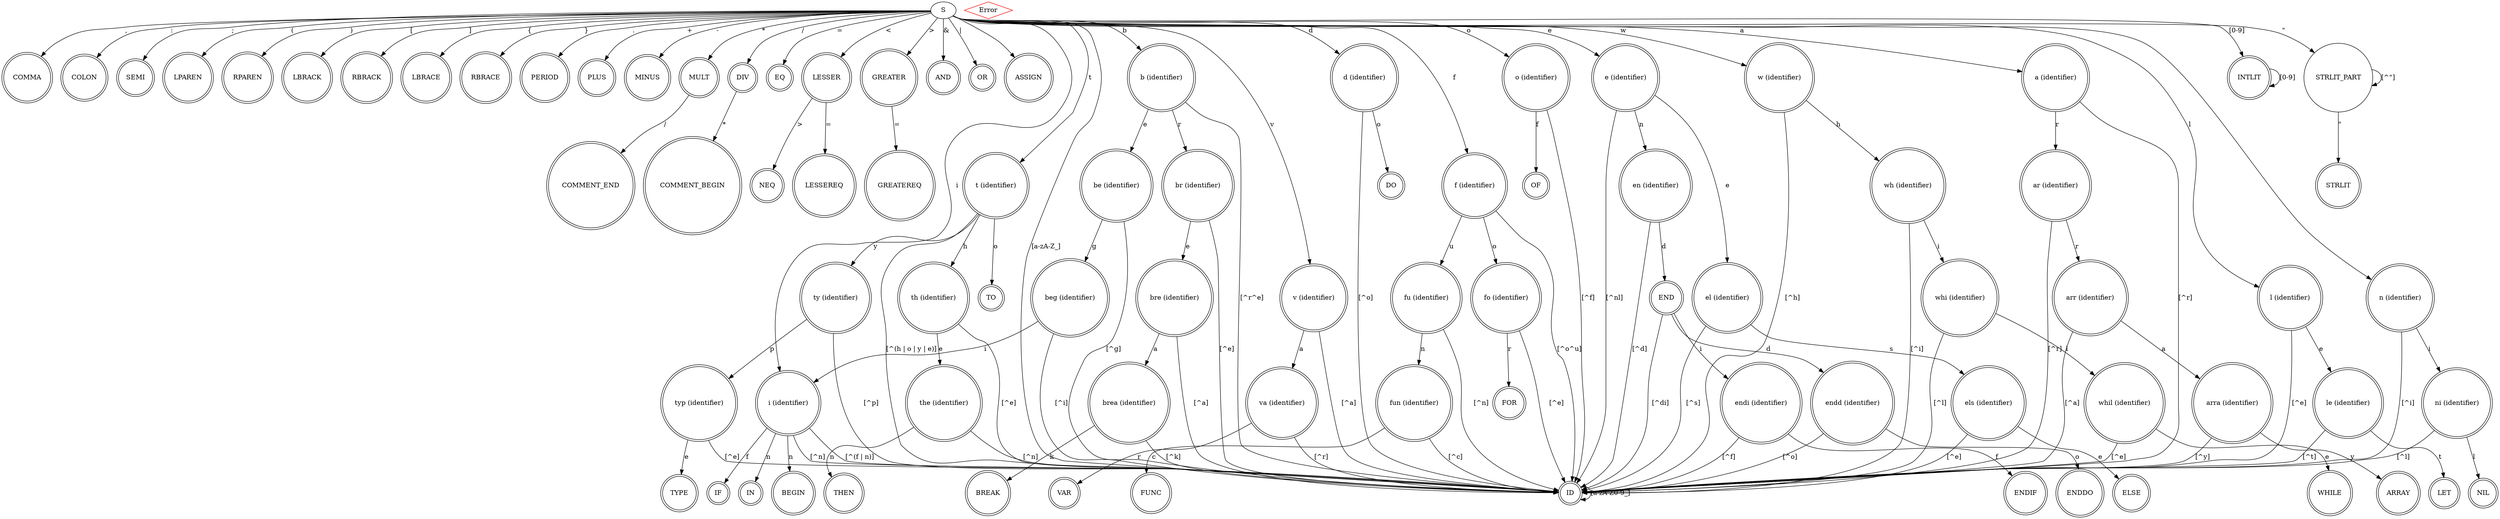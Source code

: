 digraph tiger {
	//	start state
	S;

	//	syntax error
	Error [color=red, shape=diamond];

	//	token types
	node [shape=doublecircle];
	S -> COMMA [label=","];
	S -> COLON [label=":"];
	S -> SEMI [label=";"];
	S -> LPAREN [label="("];
	S -> RPAREN [label=")"];
	S -> LBRACK [label="["];
	S -> RBRACK [label="]"];
	S -> LBRACE [label="{"];
	S -> RBRACE [label="}"];
	S -> PERIOD [label="."];
	S -> PLUS [label="+"];
	S -> MINUS [label="-"];
	S -> MULT [label="*"];
	S -> DIV [label="/"];
	S -> EQ [label="="];
	
	S -> LESSER [label="<"];
	LESSER -> NEQ [label=">"];
	S -> GREATER [label=">"];
	LESSER -> LESSEREQ [label="="];
	GREATER -> GREATEREQ [label="="];
	S -> AND [label="&"];
	S -> OR [label="|"];
	S -> ASSIGN [label=""];

	//	keywords
	ARRAY
	S -> a [label="a"];
	a [label="a (identifier)"];
	a -> ar [label="r"];
	a -> ID [label="[^r]"];
	ar [label="ar (identifier)"];
	ar -> arr [label="r"];
	ar -> ID [label="[^r]"];
	arr [label="arr (identifier)"];
	arr -> arra [label="a"];
	arr -> ID [label="[^a]"];
	arra [label="arra (identifier)"];
	arra -> ARRAY [label="y"];
	arra -> ID [label="[^y]"];

	//	TODO: tim
	BREAK
	S -> b [label="b"];
	b [label="b (identifier)"];
	b -> br [label="r"];
	b -> ID [label="[^r^e]"];
	br [label="br (identifier)"];
	br -> bre [label="e"];
	br -> ID [label="[^e]"];
	bre [label="bre (identifier)"];
	bre -> brea [label="a"];
	bre -> ID [label="[^a]"];
	brea [label="brea (identifier)"];
	brea -> BREAK [label="k"];
	brea -> ID [label="[^k]"];

	BEGIN
	b -> eBEGIN [label="e"];
	eBEGIN [label="be (identifier)"];
	eBEGIN -> g [label="g"];
	eBEGIN -> ID [label="[^g]"];
	g [label="beg (identifier)"];
	g -> i [label="i"];
	g -> ID [label="[^i]"];
	i [label="begi (identifier)"];
	i -> BEGIN[label="n"];
	i -> ID [label="[^n]"];

	DO
	S -> d [label="d"];
	d [label="d (identifier)"];	
	d -> ID [label="[^o]"];
	d -> DO [label="o"];
	FOR
	S -> f [label="f"];
	f [label="f (identifier)"];
	f -> fo [label="o"];
	f -> ID [label="[^o^u]"];
	fo [label="fo (identifier)"];
	fo -> FOR [label="r"];
	fo -> ID [label="[^e]"];
	FUNC
	f -> fu [label="u"];
	fu [label="fu (identifier)"];
	fu -> ID [label="[^n]"];
	fu -> fun [label="n"];
	fun -> FUNC [label="c"];
	fun -> ID [label="[^c]"];
	fun [label="fun (identifier)"];
	VAR
	S -> v [label="v"];
	v [label="v (identifier)"];
	v -> va [label="a"];
	v -> ID [label="[^a]"];
	va [label="va (identifier)"];
	va -> VAR [label="r"];
    va -> ID [label="[^r]"];

	//	TODO: matt
	IF;
	S -> i [label="i"];
	i [label="i (identifier)"];
	i -> ID [label="[^(f | n)]"];
	i -> IF [label="f"];


	IN;
	i -> IN [label="n"];

	LET;
	S -> l [label="l"];
	l [label="l (identifier)"];
	l -> ID [label="[^e]"];
	l -> le [label="e"];
	le [label="le (identifier)"];
	le -> ID [label="[^t]"];
	le -> LET [label ="t"];

	OF;
	S-> o [label="o"];
	o [label="o (identifier)"];
	o -> ID [label="[^f]"];
	o -> OF [label="f"];

	THEN;
	S -> t [label="t"];
	t [label="t (identifier)"];
	t -> ID [label="[^(h | o | y | e)]"];
	t -> th [label="h"];
	th [label="th (identifier)"];
	th -> ID [label="[^e]"];
	th -> the [label="e"];
	the [label="the (identifier)"];
	the -> ID [label="[^n]"];
	the -> THEN [label="n"];

	TO;
	t -> TO [label="o"];

	TYPE;
	t -> ty [label ="y"];
	ty [label="ty (identifier)"];
	ty -> ID [label="[^p]"];
	ty -> typ [label="p"];
	typ [label="typ (identifier)"];
	typ -> ID [label="[^e]"];
	typ -> TYPE [label="e"];


	ENDIF;
	S -> e [label="e"];
	e [label="e (identifier)"];
	e -> ID [label="[^nl]"];//
	e -> en [label="n"];
	en [label="en (identifier)"];
	en -> ID [label="[^d]"];
	en -> END [label="d"];
	END;//
	END -> ID [label="[^di]"];//
	END -> endi [label="i"];
	endi [label="endi (identifier)"];
	endi -> ID [label="[^f]"];
	endi -> ENDIF [label="f"];


	ENDDO;
	END -> endd [label="d"];
	endd -> ENDDO [label="o"];
	endd [label="endd (identifier)"];
	endd -> ID [label="[^o]"];


	ELSE;
	e -> el [label="e"];
	el [label="el (identifier)"];
	el -> els [label="s"];
	el -> ID [label="[^s]"];
	els [label="els (identifier)"];
	els -> ELSE [label="e"];
	els -> ID [label="[^e]"];


	END;


	WHILE;
	S -> w [label="w"];
	w -> wh [label="h"];
	w -> ID [label="[^h]"];
	w [label="w (identifier)"];
	wh -> whi [label="i"];
	wh -> ID [label="[^i]"];
	wh [label="wh (identifier)"];
	whi -> whil [label="l"];
	whi -> ID [label="[^l]"];
	whi [label="whi (identifier)"];
	whil -> WHILE [label="e"];
	whil -> ID [label="[^e]"];
	whil [label="whil (identifier)"];


	NIL;
	S -> n;
	n -> ni [label="i"];
	n -> ID [label="[^i]"];
	n [label="n (identifier)"];
	ni -> NIL [label="l"];
	ni -> ID [label="[^l]"];
	ni [label="ni (identifier)"];


	//	comments
	DIV -> COMMENT_BEGIN [label="*"];
	MULT -> COMMENT_END [label="/"];


	//	data
	ID;
	S -> ID [label="[a-zA-Z_]"];
	ID -> ID [label="[a-zA-Z0-9_]"];

	INTLIT;
	S -> INTLIT [label="[0-9]"];
	INTLIT -> INTLIT [label="[0-9]"];

	STRLIT;
	STRLIT_PART [shape=circle];	//	not an accept state
	S -> STRLIT_PART [label="\""];
	STRLIT_PART -> STRLIT_PART [label="[^\"]"];	//	FIXME: is regex ok?
	STRLIT_PART -> STRLIT [label="\""];
}